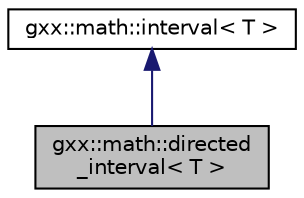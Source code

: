 digraph "gxx::math::directed_interval&lt; T &gt;"
{
  edge [fontname="Helvetica",fontsize="10",labelfontname="Helvetica",labelfontsize="10"];
  node [fontname="Helvetica",fontsize="10",shape=record];
  Node1 [label="gxx::math::directed\l_interval\< T \>",height=0.2,width=0.4,color="black", fillcolor="grey75", style="filled", fontcolor="black"];
  Node2 -> Node1 [dir="back",color="midnightblue",fontsize="10",style="solid",fontname="Helvetica"];
  Node2 [label="gxx::math::interval\< T \>",height=0.2,width=0.4,color="black", fillcolor="white", style="filled",URL="$classgxx_1_1math_1_1interval.html"];
}
